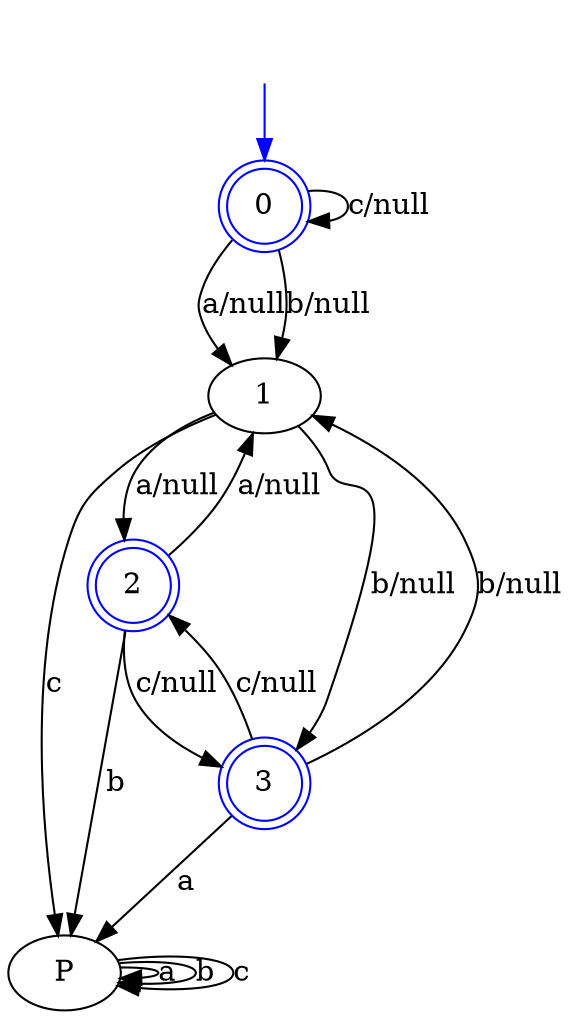 digraph Automate {
begin[style=invisible];
"begin"-> 0[shape=polygone,color=blue];
0->1[label = "a/null"]
0->1[label = "b/null"]
0->0[label = "c/null"]
1->2[label = "a/null"]
1->3[label = "b/null"]
1->P[label = "c"]
2->1[label = "a/null"]
2->P[label = "b"]
2->3[label = "c/null"]
3->P[label = "a"]
3->1[label = "b/null"]
3->2[label = "c/null"]
P->P[label = "a"]
P->P[label = "b"]
P->P[label = "c"]
0[shape=circle,color=blue,peripheries=2]; 
2[shape=circle,color=blue,peripheries=2]; 
3[shape=circle,color=blue,peripheries=2]; 
}